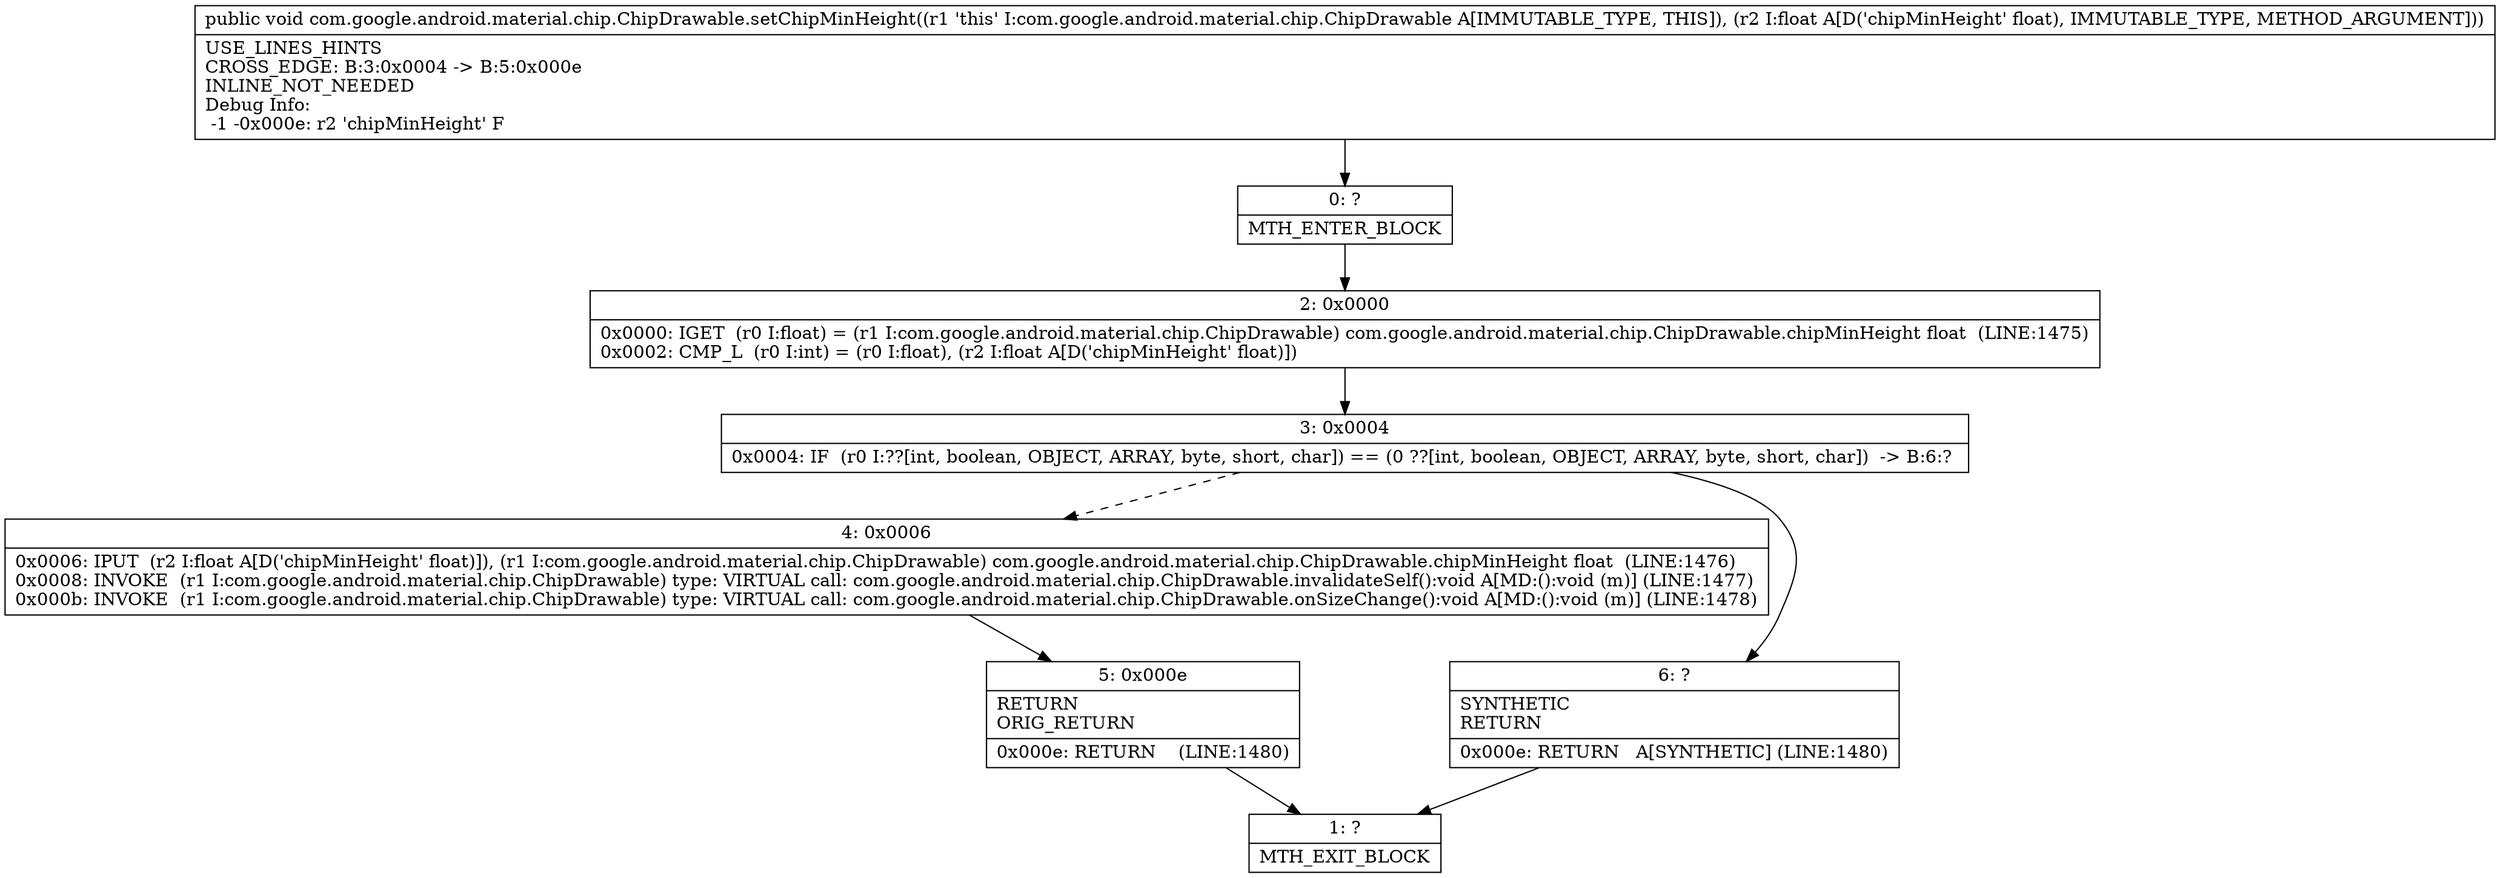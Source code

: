 digraph "CFG forcom.google.android.material.chip.ChipDrawable.setChipMinHeight(F)V" {
Node_0 [shape=record,label="{0\:\ ?|MTH_ENTER_BLOCK\l}"];
Node_2 [shape=record,label="{2\:\ 0x0000|0x0000: IGET  (r0 I:float) = (r1 I:com.google.android.material.chip.ChipDrawable) com.google.android.material.chip.ChipDrawable.chipMinHeight float  (LINE:1475)\l0x0002: CMP_L  (r0 I:int) = (r0 I:float), (r2 I:float A[D('chipMinHeight' float)]) \l}"];
Node_3 [shape=record,label="{3\:\ 0x0004|0x0004: IF  (r0 I:??[int, boolean, OBJECT, ARRAY, byte, short, char]) == (0 ??[int, boolean, OBJECT, ARRAY, byte, short, char])  \-\> B:6:? \l}"];
Node_4 [shape=record,label="{4\:\ 0x0006|0x0006: IPUT  (r2 I:float A[D('chipMinHeight' float)]), (r1 I:com.google.android.material.chip.ChipDrawable) com.google.android.material.chip.ChipDrawable.chipMinHeight float  (LINE:1476)\l0x0008: INVOKE  (r1 I:com.google.android.material.chip.ChipDrawable) type: VIRTUAL call: com.google.android.material.chip.ChipDrawable.invalidateSelf():void A[MD:():void (m)] (LINE:1477)\l0x000b: INVOKE  (r1 I:com.google.android.material.chip.ChipDrawable) type: VIRTUAL call: com.google.android.material.chip.ChipDrawable.onSizeChange():void A[MD:():void (m)] (LINE:1478)\l}"];
Node_5 [shape=record,label="{5\:\ 0x000e|RETURN\lORIG_RETURN\l|0x000e: RETURN    (LINE:1480)\l}"];
Node_1 [shape=record,label="{1\:\ ?|MTH_EXIT_BLOCK\l}"];
Node_6 [shape=record,label="{6\:\ ?|SYNTHETIC\lRETURN\l|0x000e: RETURN   A[SYNTHETIC] (LINE:1480)\l}"];
MethodNode[shape=record,label="{public void com.google.android.material.chip.ChipDrawable.setChipMinHeight((r1 'this' I:com.google.android.material.chip.ChipDrawable A[IMMUTABLE_TYPE, THIS]), (r2 I:float A[D('chipMinHeight' float), IMMUTABLE_TYPE, METHOD_ARGUMENT]))  | USE_LINES_HINTS\lCROSS_EDGE: B:3:0x0004 \-\> B:5:0x000e\lINLINE_NOT_NEEDED\lDebug Info:\l  \-1 \-0x000e: r2 'chipMinHeight' F\l}"];
MethodNode -> Node_0;Node_0 -> Node_2;
Node_2 -> Node_3;
Node_3 -> Node_4[style=dashed];
Node_3 -> Node_6;
Node_4 -> Node_5;
Node_5 -> Node_1;
Node_6 -> Node_1;
}

